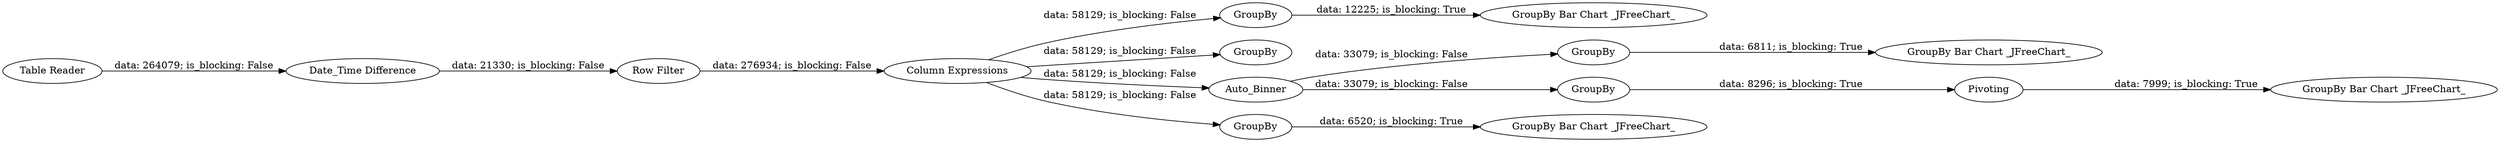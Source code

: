 digraph {
	"-26846692874817325_98" [label="Table Reader"]
	"-26846692874817325_101" [label="Column Expressions"]
	"-26846692874817325_110" [label=GroupBy]
	"-26846692874817325_114" [label=GroupBy]
	"-26846692874817325_102" [label="Row Filter"]
	"-26846692874817325_117" [label=GroupBy]
	"-26846692874817325_100" [label="Date_Time Difference"]
	"-26846692874817325_106" [label="GroupBy Bar Chart _JFreeChart_"]
	"-26846692874817325_116" [label="GroupBy Bar Chart _JFreeChart_"]
	"-26846692874817325_105" [label=Auto_Binner]
	"-26846692874817325_109" [label="GroupBy Bar Chart _JFreeChart_"]
	"-26846692874817325_108" [label=Pivoting]
	"-26846692874817325_107" [label=GroupBy]
	"-26846692874817325_113" [label="GroupBy Bar Chart _JFreeChart_"]
	"-26846692874817325_111" [label=GroupBy]
	"-26846692874817325_108" -> "-26846692874817325_106" [label="data: 7999; is_blocking: True"]
	"-26846692874817325_101" -> "-26846692874817325_114" [label="data: 58129; is_blocking: False"]
	"-26846692874817325_102" -> "-26846692874817325_101" [label="data: 276934; is_blocking: False"]
	"-26846692874817325_101" -> "-26846692874817325_117" [label="data: 58129; is_blocking: False"]
	"-26846692874817325_101" -> "-26846692874817325_111" [label="data: 58129; is_blocking: False"]
	"-26846692874817325_105" -> "-26846692874817325_110" [label="data: 33079; is_blocking: False"]
	"-26846692874817325_111" -> "-26846692874817325_113" [label="data: 6520; is_blocking: True"]
	"-26846692874817325_100" -> "-26846692874817325_102" [label="data: 21330; is_blocking: False"]
	"-26846692874817325_98" -> "-26846692874817325_100" [label="data: 264079; is_blocking: False"]
	"-26846692874817325_101" -> "-26846692874817325_105" [label="data: 58129; is_blocking: False"]
	"-26846692874817325_114" -> "-26846692874817325_116" [label="data: 12225; is_blocking: True"]
	"-26846692874817325_105" -> "-26846692874817325_107" [label="data: 33079; is_blocking: False"]
	"-26846692874817325_107" -> "-26846692874817325_108" [label="data: 8296; is_blocking: True"]
	"-26846692874817325_110" -> "-26846692874817325_109" [label="data: 6811; is_blocking: True"]
	rankdir=LR
}
